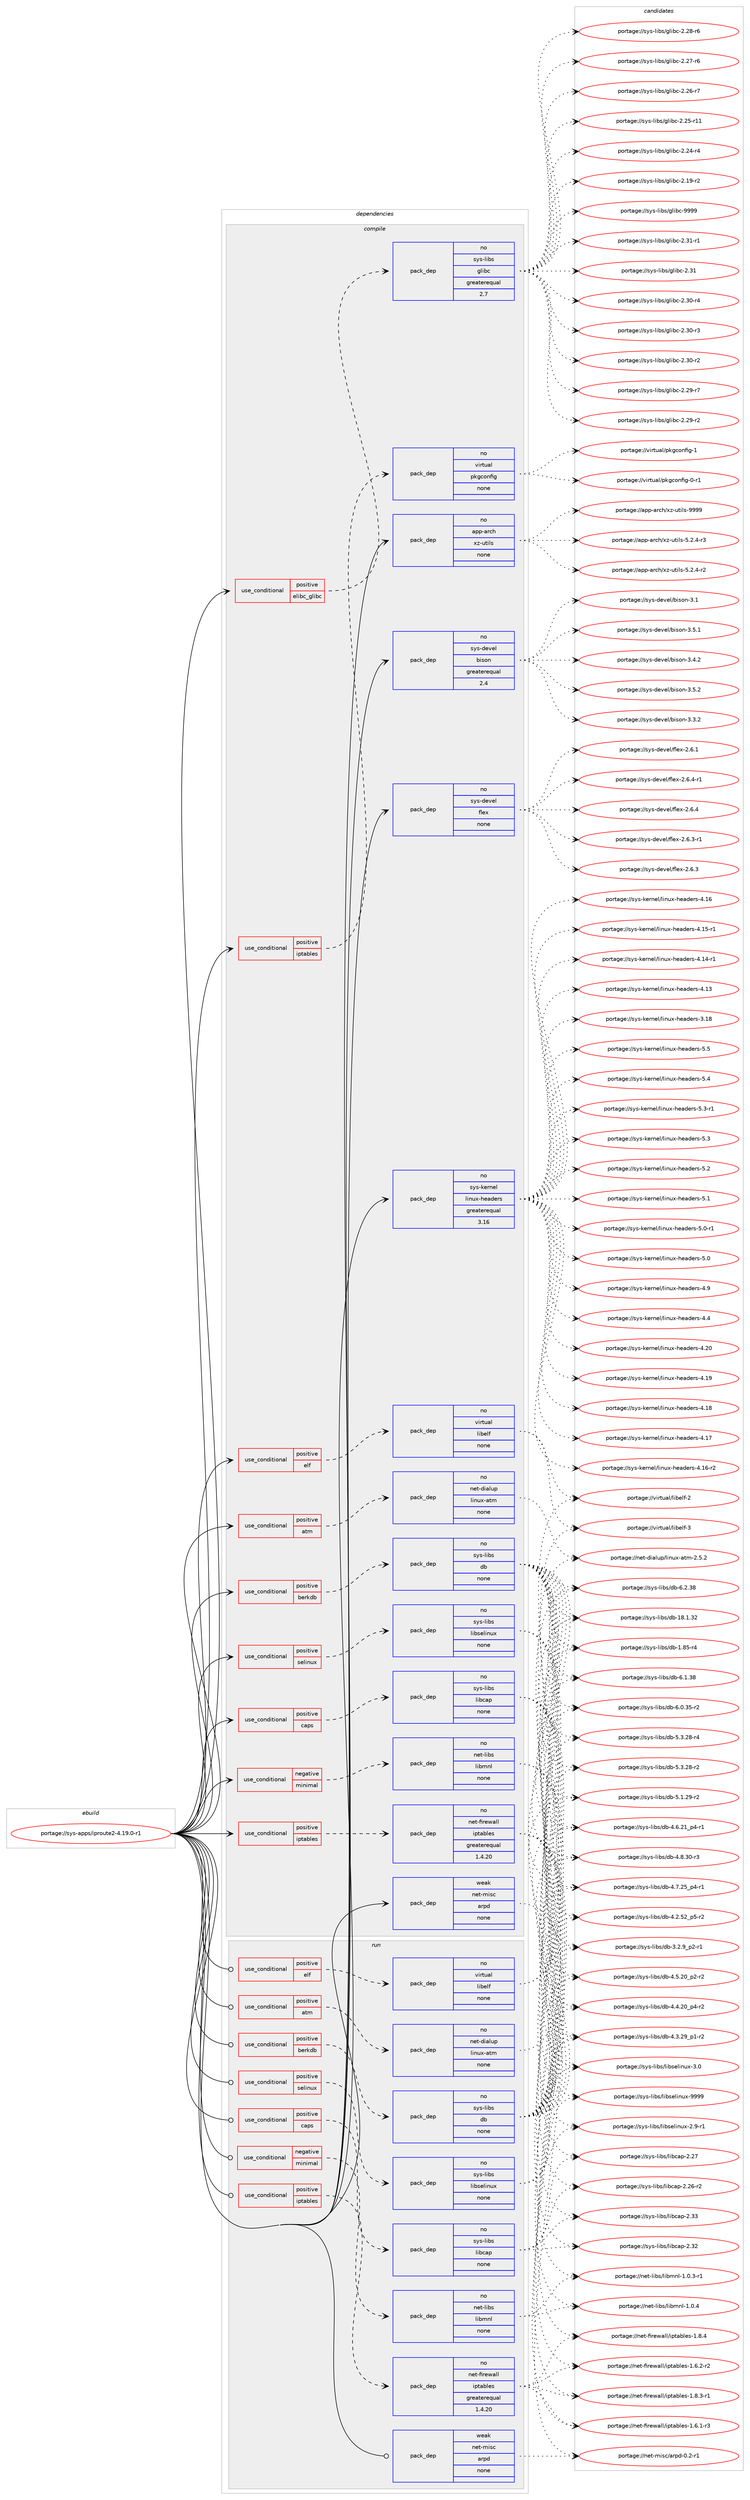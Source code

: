 digraph prolog {

# *************
# Graph options
# *************

newrank=true;
concentrate=true;
compound=true;
graph [rankdir=LR,fontname=Helvetica,fontsize=10,ranksep=1.5];#, ranksep=2.5, nodesep=0.2];
edge  [arrowhead=vee];
node  [fontname=Helvetica,fontsize=10];

# **********
# The ebuild
# **********

subgraph cluster_leftcol {
color=gray;
rank=same;
label=<<i>ebuild</i>>;
id [label="portage://sys-apps/iproute2-4.19.0-r1", color=red, width=4, href="../sys-apps/iproute2-4.19.0-r1.svg"];
}

# ****************
# The dependencies
# ****************

subgraph cluster_midcol {
color=gray;
label=<<i>dependencies</i>>;
subgraph cluster_compile {
fillcolor="#eeeeee";
style=filled;
label=<<i>compile</i>>;
subgraph cond5477 {
dependency30511 [label=<<TABLE BORDER="0" CELLBORDER="1" CELLSPACING="0" CELLPADDING="4"><TR><TD ROWSPAN="3" CELLPADDING="10">use_conditional</TD></TR><TR><TD>negative</TD></TR><TR><TD>minimal</TD></TR></TABLE>>, shape=none, color=red];
subgraph pack24312 {
dependency30512 [label=<<TABLE BORDER="0" CELLBORDER="1" CELLSPACING="0" CELLPADDING="4" WIDTH="220"><TR><TD ROWSPAN="6" CELLPADDING="30">pack_dep</TD></TR><TR><TD WIDTH="110">no</TD></TR><TR><TD>net-libs</TD></TR><TR><TD>libmnl</TD></TR><TR><TD>none</TD></TR><TR><TD></TD></TR></TABLE>>, shape=none, color=blue];
}
dependency30511:e -> dependency30512:w [weight=20,style="dashed",arrowhead="vee"];
}
id:e -> dependency30511:w [weight=20,style="solid",arrowhead="vee"];
subgraph cond5478 {
dependency30513 [label=<<TABLE BORDER="0" CELLBORDER="1" CELLSPACING="0" CELLPADDING="4"><TR><TD ROWSPAN="3" CELLPADDING="10">use_conditional</TD></TR><TR><TD>positive</TD></TR><TR><TD>atm</TD></TR></TABLE>>, shape=none, color=red];
subgraph pack24313 {
dependency30514 [label=<<TABLE BORDER="0" CELLBORDER="1" CELLSPACING="0" CELLPADDING="4" WIDTH="220"><TR><TD ROWSPAN="6" CELLPADDING="30">pack_dep</TD></TR><TR><TD WIDTH="110">no</TD></TR><TR><TD>net-dialup</TD></TR><TR><TD>linux-atm</TD></TR><TR><TD>none</TD></TR><TR><TD></TD></TR></TABLE>>, shape=none, color=blue];
}
dependency30513:e -> dependency30514:w [weight=20,style="dashed",arrowhead="vee"];
}
id:e -> dependency30513:w [weight=20,style="solid",arrowhead="vee"];
subgraph cond5479 {
dependency30515 [label=<<TABLE BORDER="0" CELLBORDER="1" CELLSPACING="0" CELLPADDING="4"><TR><TD ROWSPAN="3" CELLPADDING="10">use_conditional</TD></TR><TR><TD>positive</TD></TR><TR><TD>berkdb</TD></TR></TABLE>>, shape=none, color=red];
subgraph pack24314 {
dependency30516 [label=<<TABLE BORDER="0" CELLBORDER="1" CELLSPACING="0" CELLPADDING="4" WIDTH="220"><TR><TD ROWSPAN="6" CELLPADDING="30">pack_dep</TD></TR><TR><TD WIDTH="110">no</TD></TR><TR><TD>sys-libs</TD></TR><TR><TD>db</TD></TR><TR><TD>none</TD></TR><TR><TD></TD></TR></TABLE>>, shape=none, color=blue];
}
dependency30515:e -> dependency30516:w [weight=20,style="dashed",arrowhead="vee"];
}
id:e -> dependency30515:w [weight=20,style="solid",arrowhead="vee"];
subgraph cond5480 {
dependency30517 [label=<<TABLE BORDER="0" CELLBORDER="1" CELLSPACING="0" CELLPADDING="4"><TR><TD ROWSPAN="3" CELLPADDING="10">use_conditional</TD></TR><TR><TD>positive</TD></TR><TR><TD>caps</TD></TR></TABLE>>, shape=none, color=red];
subgraph pack24315 {
dependency30518 [label=<<TABLE BORDER="0" CELLBORDER="1" CELLSPACING="0" CELLPADDING="4" WIDTH="220"><TR><TD ROWSPAN="6" CELLPADDING="30">pack_dep</TD></TR><TR><TD WIDTH="110">no</TD></TR><TR><TD>sys-libs</TD></TR><TR><TD>libcap</TD></TR><TR><TD>none</TD></TR><TR><TD></TD></TR></TABLE>>, shape=none, color=blue];
}
dependency30517:e -> dependency30518:w [weight=20,style="dashed",arrowhead="vee"];
}
id:e -> dependency30517:w [weight=20,style="solid",arrowhead="vee"];
subgraph cond5481 {
dependency30519 [label=<<TABLE BORDER="0" CELLBORDER="1" CELLSPACING="0" CELLPADDING="4"><TR><TD ROWSPAN="3" CELLPADDING="10">use_conditional</TD></TR><TR><TD>positive</TD></TR><TR><TD>elf</TD></TR></TABLE>>, shape=none, color=red];
subgraph pack24316 {
dependency30520 [label=<<TABLE BORDER="0" CELLBORDER="1" CELLSPACING="0" CELLPADDING="4" WIDTH="220"><TR><TD ROWSPAN="6" CELLPADDING="30">pack_dep</TD></TR><TR><TD WIDTH="110">no</TD></TR><TR><TD>virtual</TD></TR><TR><TD>libelf</TD></TR><TR><TD>none</TD></TR><TR><TD></TD></TR></TABLE>>, shape=none, color=blue];
}
dependency30519:e -> dependency30520:w [weight=20,style="dashed",arrowhead="vee"];
}
id:e -> dependency30519:w [weight=20,style="solid",arrowhead="vee"];
subgraph cond5482 {
dependency30521 [label=<<TABLE BORDER="0" CELLBORDER="1" CELLSPACING="0" CELLPADDING="4"><TR><TD ROWSPAN="3" CELLPADDING="10">use_conditional</TD></TR><TR><TD>positive</TD></TR><TR><TD>elibc_glibc</TD></TR></TABLE>>, shape=none, color=red];
subgraph pack24317 {
dependency30522 [label=<<TABLE BORDER="0" CELLBORDER="1" CELLSPACING="0" CELLPADDING="4" WIDTH="220"><TR><TD ROWSPAN="6" CELLPADDING="30">pack_dep</TD></TR><TR><TD WIDTH="110">no</TD></TR><TR><TD>sys-libs</TD></TR><TR><TD>glibc</TD></TR><TR><TD>greaterequal</TD></TR><TR><TD>2.7</TD></TR></TABLE>>, shape=none, color=blue];
}
dependency30521:e -> dependency30522:w [weight=20,style="dashed",arrowhead="vee"];
}
id:e -> dependency30521:w [weight=20,style="solid",arrowhead="vee"];
subgraph cond5483 {
dependency30523 [label=<<TABLE BORDER="0" CELLBORDER="1" CELLSPACING="0" CELLPADDING="4"><TR><TD ROWSPAN="3" CELLPADDING="10">use_conditional</TD></TR><TR><TD>positive</TD></TR><TR><TD>iptables</TD></TR></TABLE>>, shape=none, color=red];
subgraph pack24318 {
dependency30524 [label=<<TABLE BORDER="0" CELLBORDER="1" CELLSPACING="0" CELLPADDING="4" WIDTH="220"><TR><TD ROWSPAN="6" CELLPADDING="30">pack_dep</TD></TR><TR><TD WIDTH="110">no</TD></TR><TR><TD>net-firewall</TD></TR><TR><TD>iptables</TD></TR><TR><TD>greaterequal</TD></TR><TR><TD>1.4.20</TD></TR></TABLE>>, shape=none, color=blue];
}
dependency30523:e -> dependency30524:w [weight=20,style="dashed",arrowhead="vee"];
}
id:e -> dependency30523:w [weight=20,style="solid",arrowhead="vee"];
subgraph cond5484 {
dependency30525 [label=<<TABLE BORDER="0" CELLBORDER="1" CELLSPACING="0" CELLPADDING="4"><TR><TD ROWSPAN="3" CELLPADDING="10">use_conditional</TD></TR><TR><TD>positive</TD></TR><TR><TD>iptables</TD></TR></TABLE>>, shape=none, color=red];
subgraph pack24319 {
dependency30526 [label=<<TABLE BORDER="0" CELLBORDER="1" CELLSPACING="0" CELLPADDING="4" WIDTH="220"><TR><TD ROWSPAN="6" CELLPADDING="30">pack_dep</TD></TR><TR><TD WIDTH="110">no</TD></TR><TR><TD>virtual</TD></TR><TR><TD>pkgconfig</TD></TR><TR><TD>none</TD></TR><TR><TD></TD></TR></TABLE>>, shape=none, color=blue];
}
dependency30525:e -> dependency30526:w [weight=20,style="dashed",arrowhead="vee"];
}
id:e -> dependency30525:w [weight=20,style="solid",arrowhead="vee"];
subgraph cond5485 {
dependency30527 [label=<<TABLE BORDER="0" CELLBORDER="1" CELLSPACING="0" CELLPADDING="4"><TR><TD ROWSPAN="3" CELLPADDING="10">use_conditional</TD></TR><TR><TD>positive</TD></TR><TR><TD>selinux</TD></TR></TABLE>>, shape=none, color=red];
subgraph pack24320 {
dependency30528 [label=<<TABLE BORDER="0" CELLBORDER="1" CELLSPACING="0" CELLPADDING="4" WIDTH="220"><TR><TD ROWSPAN="6" CELLPADDING="30">pack_dep</TD></TR><TR><TD WIDTH="110">no</TD></TR><TR><TD>sys-libs</TD></TR><TR><TD>libselinux</TD></TR><TR><TD>none</TD></TR><TR><TD></TD></TR></TABLE>>, shape=none, color=blue];
}
dependency30527:e -> dependency30528:w [weight=20,style="dashed",arrowhead="vee"];
}
id:e -> dependency30527:w [weight=20,style="solid",arrowhead="vee"];
subgraph pack24321 {
dependency30529 [label=<<TABLE BORDER="0" CELLBORDER="1" CELLSPACING="0" CELLPADDING="4" WIDTH="220"><TR><TD ROWSPAN="6" CELLPADDING="30">pack_dep</TD></TR><TR><TD WIDTH="110">no</TD></TR><TR><TD>app-arch</TD></TR><TR><TD>xz-utils</TD></TR><TR><TD>none</TD></TR><TR><TD></TD></TR></TABLE>>, shape=none, color=blue];
}
id:e -> dependency30529:w [weight=20,style="solid",arrowhead="vee"];
subgraph pack24322 {
dependency30530 [label=<<TABLE BORDER="0" CELLBORDER="1" CELLSPACING="0" CELLPADDING="4" WIDTH="220"><TR><TD ROWSPAN="6" CELLPADDING="30">pack_dep</TD></TR><TR><TD WIDTH="110">no</TD></TR><TR><TD>sys-devel</TD></TR><TR><TD>bison</TD></TR><TR><TD>greaterequal</TD></TR><TR><TD>2.4</TD></TR></TABLE>>, shape=none, color=blue];
}
id:e -> dependency30530:w [weight=20,style="solid",arrowhead="vee"];
subgraph pack24323 {
dependency30531 [label=<<TABLE BORDER="0" CELLBORDER="1" CELLSPACING="0" CELLPADDING="4" WIDTH="220"><TR><TD ROWSPAN="6" CELLPADDING="30">pack_dep</TD></TR><TR><TD WIDTH="110">no</TD></TR><TR><TD>sys-devel</TD></TR><TR><TD>flex</TD></TR><TR><TD>none</TD></TR><TR><TD></TD></TR></TABLE>>, shape=none, color=blue];
}
id:e -> dependency30531:w [weight=20,style="solid",arrowhead="vee"];
subgraph pack24324 {
dependency30532 [label=<<TABLE BORDER="0" CELLBORDER="1" CELLSPACING="0" CELLPADDING="4" WIDTH="220"><TR><TD ROWSPAN="6" CELLPADDING="30">pack_dep</TD></TR><TR><TD WIDTH="110">no</TD></TR><TR><TD>sys-kernel</TD></TR><TR><TD>linux-headers</TD></TR><TR><TD>greaterequal</TD></TR><TR><TD>3.16</TD></TR></TABLE>>, shape=none, color=blue];
}
id:e -> dependency30532:w [weight=20,style="solid",arrowhead="vee"];
subgraph pack24325 {
dependency30533 [label=<<TABLE BORDER="0" CELLBORDER="1" CELLSPACING="0" CELLPADDING="4" WIDTH="220"><TR><TD ROWSPAN="6" CELLPADDING="30">pack_dep</TD></TR><TR><TD WIDTH="110">weak</TD></TR><TR><TD>net-misc</TD></TR><TR><TD>arpd</TD></TR><TR><TD>none</TD></TR><TR><TD></TD></TR></TABLE>>, shape=none, color=blue];
}
id:e -> dependency30533:w [weight=20,style="solid",arrowhead="vee"];
}
subgraph cluster_compileandrun {
fillcolor="#eeeeee";
style=filled;
label=<<i>compile and run</i>>;
}
subgraph cluster_run {
fillcolor="#eeeeee";
style=filled;
label=<<i>run</i>>;
subgraph cond5486 {
dependency30534 [label=<<TABLE BORDER="0" CELLBORDER="1" CELLSPACING="0" CELLPADDING="4"><TR><TD ROWSPAN="3" CELLPADDING="10">use_conditional</TD></TR><TR><TD>negative</TD></TR><TR><TD>minimal</TD></TR></TABLE>>, shape=none, color=red];
subgraph pack24326 {
dependency30535 [label=<<TABLE BORDER="0" CELLBORDER="1" CELLSPACING="0" CELLPADDING="4" WIDTH="220"><TR><TD ROWSPAN="6" CELLPADDING="30">pack_dep</TD></TR><TR><TD WIDTH="110">no</TD></TR><TR><TD>net-libs</TD></TR><TR><TD>libmnl</TD></TR><TR><TD>none</TD></TR><TR><TD></TD></TR></TABLE>>, shape=none, color=blue];
}
dependency30534:e -> dependency30535:w [weight=20,style="dashed",arrowhead="vee"];
}
id:e -> dependency30534:w [weight=20,style="solid",arrowhead="odot"];
subgraph cond5487 {
dependency30536 [label=<<TABLE BORDER="0" CELLBORDER="1" CELLSPACING="0" CELLPADDING="4"><TR><TD ROWSPAN="3" CELLPADDING="10">use_conditional</TD></TR><TR><TD>positive</TD></TR><TR><TD>atm</TD></TR></TABLE>>, shape=none, color=red];
subgraph pack24327 {
dependency30537 [label=<<TABLE BORDER="0" CELLBORDER="1" CELLSPACING="0" CELLPADDING="4" WIDTH="220"><TR><TD ROWSPAN="6" CELLPADDING="30">pack_dep</TD></TR><TR><TD WIDTH="110">no</TD></TR><TR><TD>net-dialup</TD></TR><TR><TD>linux-atm</TD></TR><TR><TD>none</TD></TR><TR><TD></TD></TR></TABLE>>, shape=none, color=blue];
}
dependency30536:e -> dependency30537:w [weight=20,style="dashed",arrowhead="vee"];
}
id:e -> dependency30536:w [weight=20,style="solid",arrowhead="odot"];
subgraph cond5488 {
dependency30538 [label=<<TABLE BORDER="0" CELLBORDER="1" CELLSPACING="0" CELLPADDING="4"><TR><TD ROWSPAN="3" CELLPADDING="10">use_conditional</TD></TR><TR><TD>positive</TD></TR><TR><TD>berkdb</TD></TR></TABLE>>, shape=none, color=red];
subgraph pack24328 {
dependency30539 [label=<<TABLE BORDER="0" CELLBORDER="1" CELLSPACING="0" CELLPADDING="4" WIDTH="220"><TR><TD ROWSPAN="6" CELLPADDING="30">pack_dep</TD></TR><TR><TD WIDTH="110">no</TD></TR><TR><TD>sys-libs</TD></TR><TR><TD>db</TD></TR><TR><TD>none</TD></TR><TR><TD></TD></TR></TABLE>>, shape=none, color=blue];
}
dependency30538:e -> dependency30539:w [weight=20,style="dashed",arrowhead="vee"];
}
id:e -> dependency30538:w [weight=20,style="solid",arrowhead="odot"];
subgraph cond5489 {
dependency30540 [label=<<TABLE BORDER="0" CELLBORDER="1" CELLSPACING="0" CELLPADDING="4"><TR><TD ROWSPAN="3" CELLPADDING="10">use_conditional</TD></TR><TR><TD>positive</TD></TR><TR><TD>caps</TD></TR></TABLE>>, shape=none, color=red];
subgraph pack24329 {
dependency30541 [label=<<TABLE BORDER="0" CELLBORDER="1" CELLSPACING="0" CELLPADDING="4" WIDTH="220"><TR><TD ROWSPAN="6" CELLPADDING="30">pack_dep</TD></TR><TR><TD WIDTH="110">no</TD></TR><TR><TD>sys-libs</TD></TR><TR><TD>libcap</TD></TR><TR><TD>none</TD></TR><TR><TD></TD></TR></TABLE>>, shape=none, color=blue];
}
dependency30540:e -> dependency30541:w [weight=20,style="dashed",arrowhead="vee"];
}
id:e -> dependency30540:w [weight=20,style="solid",arrowhead="odot"];
subgraph cond5490 {
dependency30542 [label=<<TABLE BORDER="0" CELLBORDER="1" CELLSPACING="0" CELLPADDING="4"><TR><TD ROWSPAN="3" CELLPADDING="10">use_conditional</TD></TR><TR><TD>positive</TD></TR><TR><TD>elf</TD></TR></TABLE>>, shape=none, color=red];
subgraph pack24330 {
dependency30543 [label=<<TABLE BORDER="0" CELLBORDER="1" CELLSPACING="0" CELLPADDING="4" WIDTH="220"><TR><TD ROWSPAN="6" CELLPADDING="30">pack_dep</TD></TR><TR><TD WIDTH="110">no</TD></TR><TR><TD>virtual</TD></TR><TR><TD>libelf</TD></TR><TR><TD>none</TD></TR><TR><TD></TD></TR></TABLE>>, shape=none, color=blue];
}
dependency30542:e -> dependency30543:w [weight=20,style="dashed",arrowhead="vee"];
}
id:e -> dependency30542:w [weight=20,style="solid",arrowhead="odot"];
subgraph cond5491 {
dependency30544 [label=<<TABLE BORDER="0" CELLBORDER="1" CELLSPACING="0" CELLPADDING="4"><TR><TD ROWSPAN="3" CELLPADDING="10">use_conditional</TD></TR><TR><TD>positive</TD></TR><TR><TD>iptables</TD></TR></TABLE>>, shape=none, color=red];
subgraph pack24331 {
dependency30545 [label=<<TABLE BORDER="0" CELLBORDER="1" CELLSPACING="0" CELLPADDING="4" WIDTH="220"><TR><TD ROWSPAN="6" CELLPADDING="30">pack_dep</TD></TR><TR><TD WIDTH="110">no</TD></TR><TR><TD>net-firewall</TD></TR><TR><TD>iptables</TD></TR><TR><TD>greaterequal</TD></TR><TR><TD>1.4.20</TD></TR></TABLE>>, shape=none, color=blue];
}
dependency30544:e -> dependency30545:w [weight=20,style="dashed",arrowhead="vee"];
}
id:e -> dependency30544:w [weight=20,style="solid",arrowhead="odot"];
subgraph cond5492 {
dependency30546 [label=<<TABLE BORDER="0" CELLBORDER="1" CELLSPACING="0" CELLPADDING="4"><TR><TD ROWSPAN="3" CELLPADDING="10">use_conditional</TD></TR><TR><TD>positive</TD></TR><TR><TD>selinux</TD></TR></TABLE>>, shape=none, color=red];
subgraph pack24332 {
dependency30547 [label=<<TABLE BORDER="0" CELLBORDER="1" CELLSPACING="0" CELLPADDING="4" WIDTH="220"><TR><TD ROWSPAN="6" CELLPADDING="30">pack_dep</TD></TR><TR><TD WIDTH="110">no</TD></TR><TR><TD>sys-libs</TD></TR><TR><TD>libselinux</TD></TR><TR><TD>none</TD></TR><TR><TD></TD></TR></TABLE>>, shape=none, color=blue];
}
dependency30546:e -> dependency30547:w [weight=20,style="dashed",arrowhead="vee"];
}
id:e -> dependency30546:w [weight=20,style="solid",arrowhead="odot"];
subgraph pack24333 {
dependency30548 [label=<<TABLE BORDER="0" CELLBORDER="1" CELLSPACING="0" CELLPADDING="4" WIDTH="220"><TR><TD ROWSPAN="6" CELLPADDING="30">pack_dep</TD></TR><TR><TD WIDTH="110">weak</TD></TR><TR><TD>net-misc</TD></TR><TR><TD>arpd</TD></TR><TR><TD>none</TD></TR><TR><TD></TD></TR></TABLE>>, shape=none, color=blue];
}
id:e -> dependency30548:w [weight=20,style="solid",arrowhead="odot"];
}
}

# **************
# The candidates
# **************

subgraph cluster_choices {
rank=same;
color=gray;
label=<<i>candidates</i>>;

subgraph choice24312 {
color=black;
nodesep=1;
choice11010111645108105981154710810598109110108454946484652 [label="portage://net-libs/libmnl-1.0.4", color=red, width=4,href="../net-libs/libmnl-1.0.4.svg"];
choice110101116451081059811547108105981091101084549464846514511449 [label="portage://net-libs/libmnl-1.0.3-r1", color=red, width=4,href="../net-libs/libmnl-1.0.3-r1.svg"];
dependency30512:e -> choice11010111645108105981154710810598109110108454946484652:w [style=dotted,weight="100"];
dependency30512:e -> choice110101116451081059811547108105981091101084549464846514511449:w [style=dotted,weight="100"];
}
subgraph choice24313 {
color=black;
nodesep=1;
choice1101011164510010597108117112471081051101171204597116109455046534650 [label="portage://net-dialup/linux-atm-2.5.2", color=red, width=4,href="../net-dialup/linux-atm-2.5.2.svg"];
dependency30514:e -> choice1101011164510010597108117112471081051101171204597116109455046534650:w [style=dotted,weight="100"];
}
subgraph choice24314 {
color=black;
nodesep=1;
choice1151211154510810598115471009845544650465156 [label="portage://sys-libs/db-6.2.38", color=red, width=4,href="../sys-libs/db-6.2.38.svg"];
choice1151211154510810598115471009845544649465156 [label="portage://sys-libs/db-6.1.38", color=red, width=4,href="../sys-libs/db-6.1.38.svg"];
choice11512111545108105981154710098455446484651534511450 [label="portage://sys-libs/db-6.0.35-r2", color=red, width=4,href="../sys-libs/db-6.0.35-r2.svg"];
choice11512111545108105981154710098455346514650564511452 [label="portage://sys-libs/db-5.3.28-r4", color=red, width=4,href="../sys-libs/db-5.3.28-r4.svg"];
choice11512111545108105981154710098455346514650564511450 [label="portage://sys-libs/db-5.3.28-r2", color=red, width=4,href="../sys-libs/db-5.3.28-r2.svg"];
choice11512111545108105981154710098455346494650574511450 [label="portage://sys-libs/db-5.1.29-r2", color=red, width=4,href="../sys-libs/db-5.1.29-r2.svg"];
choice11512111545108105981154710098455246564651484511451 [label="portage://sys-libs/db-4.8.30-r3", color=red, width=4,href="../sys-libs/db-4.8.30-r3.svg"];
choice115121115451081059811547100984552465546505395112524511449 [label="portage://sys-libs/db-4.7.25_p4-r1", color=red, width=4,href="../sys-libs/db-4.7.25_p4-r1.svg"];
choice115121115451081059811547100984552465446504995112524511449 [label="portage://sys-libs/db-4.6.21_p4-r1", color=red, width=4,href="../sys-libs/db-4.6.21_p4-r1.svg"];
choice115121115451081059811547100984552465346504895112504511450 [label="portage://sys-libs/db-4.5.20_p2-r2", color=red, width=4,href="../sys-libs/db-4.5.20_p2-r2.svg"];
choice115121115451081059811547100984552465246504895112524511450 [label="portage://sys-libs/db-4.4.20_p4-r2", color=red, width=4,href="../sys-libs/db-4.4.20_p4-r2.svg"];
choice115121115451081059811547100984552465146505795112494511450 [label="portage://sys-libs/db-4.3.29_p1-r2", color=red, width=4,href="../sys-libs/db-4.3.29_p1-r2.svg"];
choice115121115451081059811547100984552465046535095112534511450 [label="portage://sys-libs/db-4.2.52_p5-r2", color=red, width=4,href="../sys-libs/db-4.2.52_p5-r2.svg"];
choice1151211154510810598115471009845514650465795112504511449 [label="portage://sys-libs/db-3.2.9_p2-r1", color=red, width=4,href="../sys-libs/db-3.2.9_p2-r1.svg"];
choice115121115451081059811547100984549564649465150 [label="portage://sys-libs/db-18.1.32", color=red, width=4,href="../sys-libs/db-18.1.32.svg"];
choice1151211154510810598115471009845494656534511452 [label="portage://sys-libs/db-1.85-r4", color=red, width=4,href="../sys-libs/db-1.85-r4.svg"];
dependency30516:e -> choice1151211154510810598115471009845544650465156:w [style=dotted,weight="100"];
dependency30516:e -> choice1151211154510810598115471009845544649465156:w [style=dotted,weight="100"];
dependency30516:e -> choice11512111545108105981154710098455446484651534511450:w [style=dotted,weight="100"];
dependency30516:e -> choice11512111545108105981154710098455346514650564511452:w [style=dotted,weight="100"];
dependency30516:e -> choice11512111545108105981154710098455346514650564511450:w [style=dotted,weight="100"];
dependency30516:e -> choice11512111545108105981154710098455346494650574511450:w [style=dotted,weight="100"];
dependency30516:e -> choice11512111545108105981154710098455246564651484511451:w [style=dotted,weight="100"];
dependency30516:e -> choice115121115451081059811547100984552465546505395112524511449:w [style=dotted,weight="100"];
dependency30516:e -> choice115121115451081059811547100984552465446504995112524511449:w [style=dotted,weight="100"];
dependency30516:e -> choice115121115451081059811547100984552465346504895112504511450:w [style=dotted,weight="100"];
dependency30516:e -> choice115121115451081059811547100984552465246504895112524511450:w [style=dotted,weight="100"];
dependency30516:e -> choice115121115451081059811547100984552465146505795112494511450:w [style=dotted,weight="100"];
dependency30516:e -> choice115121115451081059811547100984552465046535095112534511450:w [style=dotted,weight="100"];
dependency30516:e -> choice1151211154510810598115471009845514650465795112504511449:w [style=dotted,weight="100"];
dependency30516:e -> choice115121115451081059811547100984549564649465150:w [style=dotted,weight="100"];
dependency30516:e -> choice1151211154510810598115471009845494656534511452:w [style=dotted,weight="100"];
}
subgraph choice24315 {
color=black;
nodesep=1;
choice1151211154510810598115471081059899971124550465151 [label="portage://sys-libs/libcap-2.33", color=red, width=4,href="../sys-libs/libcap-2.33.svg"];
choice1151211154510810598115471081059899971124550465150 [label="portage://sys-libs/libcap-2.32", color=red, width=4,href="../sys-libs/libcap-2.32.svg"];
choice1151211154510810598115471081059899971124550465055 [label="portage://sys-libs/libcap-2.27", color=red, width=4,href="../sys-libs/libcap-2.27.svg"];
choice11512111545108105981154710810598999711245504650544511450 [label="portage://sys-libs/libcap-2.26-r2", color=red, width=4,href="../sys-libs/libcap-2.26-r2.svg"];
dependency30518:e -> choice1151211154510810598115471081059899971124550465151:w [style=dotted,weight="100"];
dependency30518:e -> choice1151211154510810598115471081059899971124550465150:w [style=dotted,weight="100"];
dependency30518:e -> choice1151211154510810598115471081059899971124550465055:w [style=dotted,weight="100"];
dependency30518:e -> choice11512111545108105981154710810598999711245504650544511450:w [style=dotted,weight="100"];
}
subgraph choice24316 {
color=black;
nodesep=1;
choice1181051141161179710847108105981011081024551 [label="portage://virtual/libelf-3", color=red, width=4,href="../virtual/libelf-3.svg"];
choice1181051141161179710847108105981011081024550 [label="portage://virtual/libelf-2", color=red, width=4,href="../virtual/libelf-2.svg"];
dependency30520:e -> choice1181051141161179710847108105981011081024551:w [style=dotted,weight="100"];
dependency30520:e -> choice1181051141161179710847108105981011081024550:w [style=dotted,weight="100"];
}
subgraph choice24317 {
color=black;
nodesep=1;
choice11512111545108105981154710310810598994557575757 [label="portage://sys-libs/glibc-9999", color=red, width=4,href="../sys-libs/glibc-9999.svg"];
choice115121115451081059811547103108105989945504651494511449 [label="portage://sys-libs/glibc-2.31-r1", color=red, width=4,href="../sys-libs/glibc-2.31-r1.svg"];
choice11512111545108105981154710310810598994550465149 [label="portage://sys-libs/glibc-2.31", color=red, width=4,href="../sys-libs/glibc-2.31.svg"];
choice115121115451081059811547103108105989945504651484511452 [label="portage://sys-libs/glibc-2.30-r4", color=red, width=4,href="../sys-libs/glibc-2.30-r4.svg"];
choice115121115451081059811547103108105989945504651484511451 [label="portage://sys-libs/glibc-2.30-r3", color=red, width=4,href="../sys-libs/glibc-2.30-r3.svg"];
choice115121115451081059811547103108105989945504651484511450 [label="portage://sys-libs/glibc-2.30-r2", color=red, width=4,href="../sys-libs/glibc-2.30-r2.svg"];
choice115121115451081059811547103108105989945504650574511455 [label="portage://sys-libs/glibc-2.29-r7", color=red, width=4,href="../sys-libs/glibc-2.29-r7.svg"];
choice115121115451081059811547103108105989945504650574511450 [label="portage://sys-libs/glibc-2.29-r2", color=red, width=4,href="../sys-libs/glibc-2.29-r2.svg"];
choice115121115451081059811547103108105989945504650564511454 [label="portage://sys-libs/glibc-2.28-r6", color=red, width=4,href="../sys-libs/glibc-2.28-r6.svg"];
choice115121115451081059811547103108105989945504650554511454 [label="portage://sys-libs/glibc-2.27-r6", color=red, width=4,href="../sys-libs/glibc-2.27-r6.svg"];
choice115121115451081059811547103108105989945504650544511455 [label="portage://sys-libs/glibc-2.26-r7", color=red, width=4,href="../sys-libs/glibc-2.26-r7.svg"];
choice11512111545108105981154710310810598994550465053451144949 [label="portage://sys-libs/glibc-2.25-r11", color=red, width=4,href="../sys-libs/glibc-2.25-r11.svg"];
choice115121115451081059811547103108105989945504650524511452 [label="portage://sys-libs/glibc-2.24-r4", color=red, width=4,href="../sys-libs/glibc-2.24-r4.svg"];
choice115121115451081059811547103108105989945504649574511450 [label="portage://sys-libs/glibc-2.19-r2", color=red, width=4,href="../sys-libs/glibc-2.19-r2.svg"];
dependency30522:e -> choice11512111545108105981154710310810598994557575757:w [style=dotted,weight="100"];
dependency30522:e -> choice115121115451081059811547103108105989945504651494511449:w [style=dotted,weight="100"];
dependency30522:e -> choice11512111545108105981154710310810598994550465149:w [style=dotted,weight="100"];
dependency30522:e -> choice115121115451081059811547103108105989945504651484511452:w [style=dotted,weight="100"];
dependency30522:e -> choice115121115451081059811547103108105989945504651484511451:w [style=dotted,weight="100"];
dependency30522:e -> choice115121115451081059811547103108105989945504651484511450:w [style=dotted,weight="100"];
dependency30522:e -> choice115121115451081059811547103108105989945504650574511455:w [style=dotted,weight="100"];
dependency30522:e -> choice115121115451081059811547103108105989945504650574511450:w [style=dotted,weight="100"];
dependency30522:e -> choice115121115451081059811547103108105989945504650564511454:w [style=dotted,weight="100"];
dependency30522:e -> choice115121115451081059811547103108105989945504650554511454:w [style=dotted,weight="100"];
dependency30522:e -> choice115121115451081059811547103108105989945504650544511455:w [style=dotted,weight="100"];
dependency30522:e -> choice11512111545108105981154710310810598994550465053451144949:w [style=dotted,weight="100"];
dependency30522:e -> choice115121115451081059811547103108105989945504650524511452:w [style=dotted,weight="100"];
dependency30522:e -> choice115121115451081059811547103108105989945504649574511450:w [style=dotted,weight="100"];
}
subgraph choice24318 {
color=black;
nodesep=1;
choice1101011164510210511410111997108108471051121169798108101115454946564652 [label="portage://net-firewall/iptables-1.8.4", color=red, width=4,href="../net-firewall/iptables-1.8.4.svg"];
choice11010111645102105114101119971081084710511211697981081011154549465646514511449 [label="portage://net-firewall/iptables-1.8.3-r1", color=red, width=4,href="../net-firewall/iptables-1.8.3-r1.svg"];
choice11010111645102105114101119971081084710511211697981081011154549465446504511450 [label="portage://net-firewall/iptables-1.6.2-r2", color=red, width=4,href="../net-firewall/iptables-1.6.2-r2.svg"];
choice11010111645102105114101119971081084710511211697981081011154549465446494511451 [label="portage://net-firewall/iptables-1.6.1-r3", color=red, width=4,href="../net-firewall/iptables-1.6.1-r3.svg"];
dependency30524:e -> choice1101011164510210511410111997108108471051121169798108101115454946564652:w [style=dotted,weight="100"];
dependency30524:e -> choice11010111645102105114101119971081084710511211697981081011154549465646514511449:w [style=dotted,weight="100"];
dependency30524:e -> choice11010111645102105114101119971081084710511211697981081011154549465446504511450:w [style=dotted,weight="100"];
dependency30524:e -> choice11010111645102105114101119971081084710511211697981081011154549465446494511451:w [style=dotted,weight="100"];
}
subgraph choice24319 {
color=black;
nodesep=1;
choice1181051141161179710847112107103991111101021051034549 [label="portage://virtual/pkgconfig-1", color=red, width=4,href="../virtual/pkgconfig-1.svg"];
choice11810511411611797108471121071039911111010210510345484511449 [label="portage://virtual/pkgconfig-0-r1", color=red, width=4,href="../virtual/pkgconfig-0-r1.svg"];
dependency30526:e -> choice1181051141161179710847112107103991111101021051034549:w [style=dotted,weight="100"];
dependency30526:e -> choice11810511411611797108471121071039911111010210510345484511449:w [style=dotted,weight="100"];
}
subgraph choice24320 {
color=black;
nodesep=1;
choice115121115451081059811547108105981151011081051101171204557575757 [label="portage://sys-libs/libselinux-9999", color=red, width=4,href="../sys-libs/libselinux-9999.svg"];
choice1151211154510810598115471081059811510110810511011712045514648 [label="portage://sys-libs/libselinux-3.0", color=red, width=4,href="../sys-libs/libselinux-3.0.svg"];
choice11512111545108105981154710810598115101108105110117120455046574511449 [label="portage://sys-libs/libselinux-2.9-r1", color=red, width=4,href="../sys-libs/libselinux-2.9-r1.svg"];
dependency30528:e -> choice115121115451081059811547108105981151011081051101171204557575757:w [style=dotted,weight="100"];
dependency30528:e -> choice1151211154510810598115471081059811510110810511011712045514648:w [style=dotted,weight="100"];
dependency30528:e -> choice11512111545108105981154710810598115101108105110117120455046574511449:w [style=dotted,weight="100"];
}
subgraph choice24321 {
color=black;
nodesep=1;
choice9711211245971149910447120122451171161051081154557575757 [label="portage://app-arch/xz-utils-9999", color=red, width=4,href="../app-arch/xz-utils-9999.svg"];
choice9711211245971149910447120122451171161051081154553465046524511451 [label="portage://app-arch/xz-utils-5.2.4-r3", color=red, width=4,href="../app-arch/xz-utils-5.2.4-r3.svg"];
choice9711211245971149910447120122451171161051081154553465046524511450 [label="portage://app-arch/xz-utils-5.2.4-r2", color=red, width=4,href="../app-arch/xz-utils-5.2.4-r2.svg"];
dependency30529:e -> choice9711211245971149910447120122451171161051081154557575757:w [style=dotted,weight="100"];
dependency30529:e -> choice9711211245971149910447120122451171161051081154553465046524511451:w [style=dotted,weight="100"];
dependency30529:e -> choice9711211245971149910447120122451171161051081154553465046524511450:w [style=dotted,weight="100"];
}
subgraph choice24322 {
color=black;
nodesep=1;
choice115121115451001011181011084798105115111110455146534650 [label="portage://sys-devel/bison-3.5.2", color=red, width=4,href="../sys-devel/bison-3.5.2.svg"];
choice115121115451001011181011084798105115111110455146534649 [label="portage://sys-devel/bison-3.5.1", color=red, width=4,href="../sys-devel/bison-3.5.1.svg"];
choice115121115451001011181011084798105115111110455146524650 [label="portage://sys-devel/bison-3.4.2", color=red, width=4,href="../sys-devel/bison-3.4.2.svg"];
choice115121115451001011181011084798105115111110455146514650 [label="portage://sys-devel/bison-3.3.2", color=red, width=4,href="../sys-devel/bison-3.3.2.svg"];
choice11512111545100101118101108479810511511111045514649 [label="portage://sys-devel/bison-3.1", color=red, width=4,href="../sys-devel/bison-3.1.svg"];
dependency30530:e -> choice115121115451001011181011084798105115111110455146534650:w [style=dotted,weight="100"];
dependency30530:e -> choice115121115451001011181011084798105115111110455146534649:w [style=dotted,weight="100"];
dependency30530:e -> choice115121115451001011181011084798105115111110455146524650:w [style=dotted,weight="100"];
dependency30530:e -> choice115121115451001011181011084798105115111110455146514650:w [style=dotted,weight="100"];
dependency30530:e -> choice11512111545100101118101108479810511511111045514649:w [style=dotted,weight="100"];
}
subgraph choice24323 {
color=black;
nodesep=1;
choice11512111545100101118101108471021081011204550465446524511449 [label="portage://sys-devel/flex-2.6.4-r1", color=red, width=4,href="../sys-devel/flex-2.6.4-r1.svg"];
choice1151211154510010111810110847102108101120455046544652 [label="portage://sys-devel/flex-2.6.4", color=red, width=4,href="../sys-devel/flex-2.6.4.svg"];
choice11512111545100101118101108471021081011204550465446514511449 [label="portage://sys-devel/flex-2.6.3-r1", color=red, width=4,href="../sys-devel/flex-2.6.3-r1.svg"];
choice1151211154510010111810110847102108101120455046544651 [label="portage://sys-devel/flex-2.6.3", color=red, width=4,href="../sys-devel/flex-2.6.3.svg"];
choice1151211154510010111810110847102108101120455046544649 [label="portage://sys-devel/flex-2.6.1", color=red, width=4,href="../sys-devel/flex-2.6.1.svg"];
dependency30531:e -> choice11512111545100101118101108471021081011204550465446524511449:w [style=dotted,weight="100"];
dependency30531:e -> choice1151211154510010111810110847102108101120455046544652:w [style=dotted,weight="100"];
dependency30531:e -> choice11512111545100101118101108471021081011204550465446514511449:w [style=dotted,weight="100"];
dependency30531:e -> choice1151211154510010111810110847102108101120455046544651:w [style=dotted,weight="100"];
dependency30531:e -> choice1151211154510010111810110847102108101120455046544649:w [style=dotted,weight="100"];
}
subgraph choice24324 {
color=black;
nodesep=1;
choice1151211154510710111411010110847108105110117120451041019710010111411545534653 [label="portage://sys-kernel/linux-headers-5.5", color=red, width=4,href="../sys-kernel/linux-headers-5.5.svg"];
choice1151211154510710111411010110847108105110117120451041019710010111411545534652 [label="portage://sys-kernel/linux-headers-5.4", color=red, width=4,href="../sys-kernel/linux-headers-5.4.svg"];
choice11512111545107101114110101108471081051101171204510410197100101114115455346514511449 [label="portage://sys-kernel/linux-headers-5.3-r1", color=red, width=4,href="../sys-kernel/linux-headers-5.3-r1.svg"];
choice1151211154510710111411010110847108105110117120451041019710010111411545534651 [label="portage://sys-kernel/linux-headers-5.3", color=red, width=4,href="../sys-kernel/linux-headers-5.3.svg"];
choice1151211154510710111411010110847108105110117120451041019710010111411545534650 [label="portage://sys-kernel/linux-headers-5.2", color=red, width=4,href="../sys-kernel/linux-headers-5.2.svg"];
choice1151211154510710111411010110847108105110117120451041019710010111411545534649 [label="portage://sys-kernel/linux-headers-5.1", color=red, width=4,href="../sys-kernel/linux-headers-5.1.svg"];
choice11512111545107101114110101108471081051101171204510410197100101114115455346484511449 [label="portage://sys-kernel/linux-headers-5.0-r1", color=red, width=4,href="../sys-kernel/linux-headers-5.0-r1.svg"];
choice1151211154510710111411010110847108105110117120451041019710010111411545534648 [label="portage://sys-kernel/linux-headers-5.0", color=red, width=4,href="../sys-kernel/linux-headers-5.0.svg"];
choice1151211154510710111411010110847108105110117120451041019710010111411545524657 [label="portage://sys-kernel/linux-headers-4.9", color=red, width=4,href="../sys-kernel/linux-headers-4.9.svg"];
choice1151211154510710111411010110847108105110117120451041019710010111411545524652 [label="portage://sys-kernel/linux-headers-4.4", color=red, width=4,href="../sys-kernel/linux-headers-4.4.svg"];
choice115121115451071011141101011084710810511011712045104101971001011141154552465048 [label="portage://sys-kernel/linux-headers-4.20", color=red, width=4,href="../sys-kernel/linux-headers-4.20.svg"];
choice115121115451071011141101011084710810511011712045104101971001011141154552464957 [label="portage://sys-kernel/linux-headers-4.19", color=red, width=4,href="../sys-kernel/linux-headers-4.19.svg"];
choice115121115451071011141101011084710810511011712045104101971001011141154552464956 [label="portage://sys-kernel/linux-headers-4.18", color=red, width=4,href="../sys-kernel/linux-headers-4.18.svg"];
choice115121115451071011141101011084710810511011712045104101971001011141154552464955 [label="portage://sys-kernel/linux-headers-4.17", color=red, width=4,href="../sys-kernel/linux-headers-4.17.svg"];
choice1151211154510710111411010110847108105110117120451041019710010111411545524649544511450 [label="portage://sys-kernel/linux-headers-4.16-r2", color=red, width=4,href="../sys-kernel/linux-headers-4.16-r2.svg"];
choice115121115451071011141101011084710810511011712045104101971001011141154552464954 [label="portage://sys-kernel/linux-headers-4.16", color=red, width=4,href="../sys-kernel/linux-headers-4.16.svg"];
choice1151211154510710111411010110847108105110117120451041019710010111411545524649534511449 [label="portage://sys-kernel/linux-headers-4.15-r1", color=red, width=4,href="../sys-kernel/linux-headers-4.15-r1.svg"];
choice1151211154510710111411010110847108105110117120451041019710010111411545524649524511449 [label="portage://sys-kernel/linux-headers-4.14-r1", color=red, width=4,href="../sys-kernel/linux-headers-4.14-r1.svg"];
choice115121115451071011141101011084710810511011712045104101971001011141154552464951 [label="portage://sys-kernel/linux-headers-4.13", color=red, width=4,href="../sys-kernel/linux-headers-4.13.svg"];
choice115121115451071011141101011084710810511011712045104101971001011141154551464956 [label="portage://sys-kernel/linux-headers-3.18", color=red, width=4,href="../sys-kernel/linux-headers-3.18.svg"];
dependency30532:e -> choice1151211154510710111411010110847108105110117120451041019710010111411545534653:w [style=dotted,weight="100"];
dependency30532:e -> choice1151211154510710111411010110847108105110117120451041019710010111411545534652:w [style=dotted,weight="100"];
dependency30532:e -> choice11512111545107101114110101108471081051101171204510410197100101114115455346514511449:w [style=dotted,weight="100"];
dependency30532:e -> choice1151211154510710111411010110847108105110117120451041019710010111411545534651:w [style=dotted,weight="100"];
dependency30532:e -> choice1151211154510710111411010110847108105110117120451041019710010111411545534650:w [style=dotted,weight="100"];
dependency30532:e -> choice1151211154510710111411010110847108105110117120451041019710010111411545534649:w [style=dotted,weight="100"];
dependency30532:e -> choice11512111545107101114110101108471081051101171204510410197100101114115455346484511449:w [style=dotted,weight="100"];
dependency30532:e -> choice1151211154510710111411010110847108105110117120451041019710010111411545534648:w [style=dotted,weight="100"];
dependency30532:e -> choice1151211154510710111411010110847108105110117120451041019710010111411545524657:w [style=dotted,weight="100"];
dependency30532:e -> choice1151211154510710111411010110847108105110117120451041019710010111411545524652:w [style=dotted,weight="100"];
dependency30532:e -> choice115121115451071011141101011084710810511011712045104101971001011141154552465048:w [style=dotted,weight="100"];
dependency30532:e -> choice115121115451071011141101011084710810511011712045104101971001011141154552464957:w [style=dotted,weight="100"];
dependency30532:e -> choice115121115451071011141101011084710810511011712045104101971001011141154552464956:w [style=dotted,weight="100"];
dependency30532:e -> choice115121115451071011141101011084710810511011712045104101971001011141154552464955:w [style=dotted,weight="100"];
dependency30532:e -> choice1151211154510710111411010110847108105110117120451041019710010111411545524649544511450:w [style=dotted,weight="100"];
dependency30532:e -> choice115121115451071011141101011084710810511011712045104101971001011141154552464954:w [style=dotted,weight="100"];
dependency30532:e -> choice1151211154510710111411010110847108105110117120451041019710010111411545524649534511449:w [style=dotted,weight="100"];
dependency30532:e -> choice1151211154510710111411010110847108105110117120451041019710010111411545524649524511449:w [style=dotted,weight="100"];
dependency30532:e -> choice115121115451071011141101011084710810511011712045104101971001011141154552464951:w [style=dotted,weight="100"];
dependency30532:e -> choice115121115451071011141101011084710810511011712045104101971001011141154551464956:w [style=dotted,weight="100"];
}
subgraph choice24325 {
color=black;
nodesep=1;
choice11010111645109105115994797114112100454846504511449 [label="portage://net-misc/arpd-0.2-r1", color=red, width=4,href="../net-misc/arpd-0.2-r1.svg"];
dependency30533:e -> choice11010111645109105115994797114112100454846504511449:w [style=dotted,weight="100"];
}
subgraph choice24326 {
color=black;
nodesep=1;
choice11010111645108105981154710810598109110108454946484652 [label="portage://net-libs/libmnl-1.0.4", color=red, width=4,href="../net-libs/libmnl-1.0.4.svg"];
choice110101116451081059811547108105981091101084549464846514511449 [label="portage://net-libs/libmnl-1.0.3-r1", color=red, width=4,href="../net-libs/libmnl-1.0.3-r1.svg"];
dependency30535:e -> choice11010111645108105981154710810598109110108454946484652:w [style=dotted,weight="100"];
dependency30535:e -> choice110101116451081059811547108105981091101084549464846514511449:w [style=dotted,weight="100"];
}
subgraph choice24327 {
color=black;
nodesep=1;
choice1101011164510010597108117112471081051101171204597116109455046534650 [label="portage://net-dialup/linux-atm-2.5.2", color=red, width=4,href="../net-dialup/linux-atm-2.5.2.svg"];
dependency30537:e -> choice1101011164510010597108117112471081051101171204597116109455046534650:w [style=dotted,weight="100"];
}
subgraph choice24328 {
color=black;
nodesep=1;
choice1151211154510810598115471009845544650465156 [label="portage://sys-libs/db-6.2.38", color=red, width=4,href="../sys-libs/db-6.2.38.svg"];
choice1151211154510810598115471009845544649465156 [label="portage://sys-libs/db-6.1.38", color=red, width=4,href="../sys-libs/db-6.1.38.svg"];
choice11512111545108105981154710098455446484651534511450 [label="portage://sys-libs/db-6.0.35-r2", color=red, width=4,href="../sys-libs/db-6.0.35-r2.svg"];
choice11512111545108105981154710098455346514650564511452 [label="portage://sys-libs/db-5.3.28-r4", color=red, width=4,href="../sys-libs/db-5.3.28-r4.svg"];
choice11512111545108105981154710098455346514650564511450 [label="portage://sys-libs/db-5.3.28-r2", color=red, width=4,href="../sys-libs/db-5.3.28-r2.svg"];
choice11512111545108105981154710098455346494650574511450 [label="portage://sys-libs/db-5.1.29-r2", color=red, width=4,href="../sys-libs/db-5.1.29-r2.svg"];
choice11512111545108105981154710098455246564651484511451 [label="portage://sys-libs/db-4.8.30-r3", color=red, width=4,href="../sys-libs/db-4.8.30-r3.svg"];
choice115121115451081059811547100984552465546505395112524511449 [label="portage://sys-libs/db-4.7.25_p4-r1", color=red, width=4,href="../sys-libs/db-4.7.25_p4-r1.svg"];
choice115121115451081059811547100984552465446504995112524511449 [label="portage://sys-libs/db-4.6.21_p4-r1", color=red, width=4,href="../sys-libs/db-4.6.21_p4-r1.svg"];
choice115121115451081059811547100984552465346504895112504511450 [label="portage://sys-libs/db-4.5.20_p2-r2", color=red, width=4,href="../sys-libs/db-4.5.20_p2-r2.svg"];
choice115121115451081059811547100984552465246504895112524511450 [label="portage://sys-libs/db-4.4.20_p4-r2", color=red, width=4,href="../sys-libs/db-4.4.20_p4-r2.svg"];
choice115121115451081059811547100984552465146505795112494511450 [label="portage://sys-libs/db-4.3.29_p1-r2", color=red, width=4,href="../sys-libs/db-4.3.29_p1-r2.svg"];
choice115121115451081059811547100984552465046535095112534511450 [label="portage://sys-libs/db-4.2.52_p5-r2", color=red, width=4,href="../sys-libs/db-4.2.52_p5-r2.svg"];
choice1151211154510810598115471009845514650465795112504511449 [label="portage://sys-libs/db-3.2.9_p2-r1", color=red, width=4,href="../sys-libs/db-3.2.9_p2-r1.svg"];
choice115121115451081059811547100984549564649465150 [label="portage://sys-libs/db-18.1.32", color=red, width=4,href="../sys-libs/db-18.1.32.svg"];
choice1151211154510810598115471009845494656534511452 [label="portage://sys-libs/db-1.85-r4", color=red, width=4,href="../sys-libs/db-1.85-r4.svg"];
dependency30539:e -> choice1151211154510810598115471009845544650465156:w [style=dotted,weight="100"];
dependency30539:e -> choice1151211154510810598115471009845544649465156:w [style=dotted,weight="100"];
dependency30539:e -> choice11512111545108105981154710098455446484651534511450:w [style=dotted,weight="100"];
dependency30539:e -> choice11512111545108105981154710098455346514650564511452:w [style=dotted,weight="100"];
dependency30539:e -> choice11512111545108105981154710098455346514650564511450:w [style=dotted,weight="100"];
dependency30539:e -> choice11512111545108105981154710098455346494650574511450:w [style=dotted,weight="100"];
dependency30539:e -> choice11512111545108105981154710098455246564651484511451:w [style=dotted,weight="100"];
dependency30539:e -> choice115121115451081059811547100984552465546505395112524511449:w [style=dotted,weight="100"];
dependency30539:e -> choice115121115451081059811547100984552465446504995112524511449:w [style=dotted,weight="100"];
dependency30539:e -> choice115121115451081059811547100984552465346504895112504511450:w [style=dotted,weight="100"];
dependency30539:e -> choice115121115451081059811547100984552465246504895112524511450:w [style=dotted,weight="100"];
dependency30539:e -> choice115121115451081059811547100984552465146505795112494511450:w [style=dotted,weight="100"];
dependency30539:e -> choice115121115451081059811547100984552465046535095112534511450:w [style=dotted,weight="100"];
dependency30539:e -> choice1151211154510810598115471009845514650465795112504511449:w [style=dotted,weight="100"];
dependency30539:e -> choice115121115451081059811547100984549564649465150:w [style=dotted,weight="100"];
dependency30539:e -> choice1151211154510810598115471009845494656534511452:w [style=dotted,weight="100"];
}
subgraph choice24329 {
color=black;
nodesep=1;
choice1151211154510810598115471081059899971124550465151 [label="portage://sys-libs/libcap-2.33", color=red, width=4,href="../sys-libs/libcap-2.33.svg"];
choice1151211154510810598115471081059899971124550465150 [label="portage://sys-libs/libcap-2.32", color=red, width=4,href="../sys-libs/libcap-2.32.svg"];
choice1151211154510810598115471081059899971124550465055 [label="portage://sys-libs/libcap-2.27", color=red, width=4,href="../sys-libs/libcap-2.27.svg"];
choice11512111545108105981154710810598999711245504650544511450 [label="portage://sys-libs/libcap-2.26-r2", color=red, width=4,href="../sys-libs/libcap-2.26-r2.svg"];
dependency30541:e -> choice1151211154510810598115471081059899971124550465151:w [style=dotted,weight="100"];
dependency30541:e -> choice1151211154510810598115471081059899971124550465150:w [style=dotted,weight="100"];
dependency30541:e -> choice1151211154510810598115471081059899971124550465055:w [style=dotted,weight="100"];
dependency30541:e -> choice11512111545108105981154710810598999711245504650544511450:w [style=dotted,weight="100"];
}
subgraph choice24330 {
color=black;
nodesep=1;
choice1181051141161179710847108105981011081024551 [label="portage://virtual/libelf-3", color=red, width=4,href="../virtual/libelf-3.svg"];
choice1181051141161179710847108105981011081024550 [label="portage://virtual/libelf-2", color=red, width=4,href="../virtual/libelf-2.svg"];
dependency30543:e -> choice1181051141161179710847108105981011081024551:w [style=dotted,weight="100"];
dependency30543:e -> choice1181051141161179710847108105981011081024550:w [style=dotted,weight="100"];
}
subgraph choice24331 {
color=black;
nodesep=1;
choice1101011164510210511410111997108108471051121169798108101115454946564652 [label="portage://net-firewall/iptables-1.8.4", color=red, width=4,href="../net-firewall/iptables-1.8.4.svg"];
choice11010111645102105114101119971081084710511211697981081011154549465646514511449 [label="portage://net-firewall/iptables-1.8.3-r1", color=red, width=4,href="../net-firewall/iptables-1.8.3-r1.svg"];
choice11010111645102105114101119971081084710511211697981081011154549465446504511450 [label="portage://net-firewall/iptables-1.6.2-r2", color=red, width=4,href="../net-firewall/iptables-1.6.2-r2.svg"];
choice11010111645102105114101119971081084710511211697981081011154549465446494511451 [label="portage://net-firewall/iptables-1.6.1-r3", color=red, width=4,href="../net-firewall/iptables-1.6.1-r3.svg"];
dependency30545:e -> choice1101011164510210511410111997108108471051121169798108101115454946564652:w [style=dotted,weight="100"];
dependency30545:e -> choice11010111645102105114101119971081084710511211697981081011154549465646514511449:w [style=dotted,weight="100"];
dependency30545:e -> choice11010111645102105114101119971081084710511211697981081011154549465446504511450:w [style=dotted,weight="100"];
dependency30545:e -> choice11010111645102105114101119971081084710511211697981081011154549465446494511451:w [style=dotted,weight="100"];
}
subgraph choice24332 {
color=black;
nodesep=1;
choice115121115451081059811547108105981151011081051101171204557575757 [label="portage://sys-libs/libselinux-9999", color=red, width=4,href="../sys-libs/libselinux-9999.svg"];
choice1151211154510810598115471081059811510110810511011712045514648 [label="portage://sys-libs/libselinux-3.0", color=red, width=4,href="../sys-libs/libselinux-3.0.svg"];
choice11512111545108105981154710810598115101108105110117120455046574511449 [label="portage://sys-libs/libselinux-2.9-r1", color=red, width=4,href="../sys-libs/libselinux-2.9-r1.svg"];
dependency30547:e -> choice115121115451081059811547108105981151011081051101171204557575757:w [style=dotted,weight="100"];
dependency30547:e -> choice1151211154510810598115471081059811510110810511011712045514648:w [style=dotted,weight="100"];
dependency30547:e -> choice11512111545108105981154710810598115101108105110117120455046574511449:w [style=dotted,weight="100"];
}
subgraph choice24333 {
color=black;
nodesep=1;
choice11010111645109105115994797114112100454846504511449 [label="portage://net-misc/arpd-0.2-r1", color=red, width=4,href="../net-misc/arpd-0.2-r1.svg"];
dependency30548:e -> choice11010111645109105115994797114112100454846504511449:w [style=dotted,weight="100"];
}
}

}
